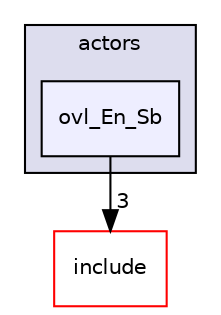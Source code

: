 digraph "src/overlays/actors/ovl_En_Sb" {
  compound=true
  node [ fontsize="10", fontname="Helvetica"];
  edge [ labelfontsize="10", labelfontname="Helvetica"];
  subgraph clusterdir_e93473484be31ce7bcb356bd643a22f8 {
    graph [ bgcolor="#ddddee", pencolor="black", label="actors" fontname="Helvetica", fontsize="10", URL="dir_e93473484be31ce7bcb356bd643a22f8.html"]
  dir_046644d711b597024668173d66675c01 [shape=box, label="ovl_En_Sb", style="filled", fillcolor="#eeeeff", pencolor="black", URL="dir_046644d711b597024668173d66675c01.html"];
  }
  dir_d44c64559bbebec7f509842c48db8b23 [shape=box label="include" fillcolor="white" style="filled" color="red" URL="dir_d44c64559bbebec7f509842c48db8b23.html"];
  dir_046644d711b597024668173d66675c01->dir_d44c64559bbebec7f509842c48db8b23 [headlabel="3", labeldistance=1.5 headhref="dir_000339_000000.html"];
}
